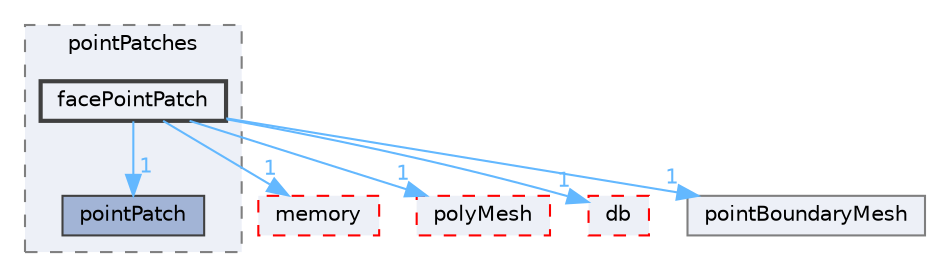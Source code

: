 digraph "src/OpenFOAM/meshes/pointMesh/pointPatches/facePointPatch"
{
 // LATEX_PDF_SIZE
  bgcolor="transparent";
  edge [fontname=Helvetica,fontsize=10,labelfontname=Helvetica,labelfontsize=10];
  node [fontname=Helvetica,fontsize=10,shape=box,height=0.2,width=0.4];
  compound=true
  subgraph clusterdir_0b50d648241520de5cf03d68a603ea6e {
    graph [ bgcolor="#edf0f7", pencolor="grey50", label="pointPatches", fontname=Helvetica,fontsize=10 style="filled,dashed", URL="dir_0b50d648241520de5cf03d68a603ea6e.html",tooltip=""]
  dir_a2abba5bdf3913d34b895a768562fccd [label="pointPatch", fillcolor="#a2b4d6", color="grey25", style="filled", URL="dir_a2abba5bdf3913d34b895a768562fccd.html",tooltip=""];
  dir_602eb11747eaf9b0ac10527ada580b7b [label="facePointPatch", fillcolor="#edf0f7", color="grey25", style="filled,bold", URL="dir_602eb11747eaf9b0ac10527ada580b7b.html",tooltip=""];
  }
  dir_385a22dcc2f7120acb0f1a7a832b3b8d [label="memory", fillcolor="#edf0f7", color="red", style="filled,dashed", URL="dir_385a22dcc2f7120acb0f1a7a832b3b8d.html",tooltip=""];
  dir_5e5a63cb97aae3d01c8e98f0c14953bc [label="polyMesh", fillcolor="#edf0f7", color="red", style="filled,dashed", URL="dir_5e5a63cb97aae3d01c8e98f0c14953bc.html",tooltip=""];
  dir_63c634f7a7cfd679ac26c67fb30fc32f [label="db", fillcolor="#edf0f7", color="red", style="filled,dashed", URL="dir_63c634f7a7cfd679ac26c67fb30fc32f.html",tooltip=""];
  dir_b331248a108c86b71e58f49053a85c82 [label="pointBoundaryMesh", fillcolor="#edf0f7", color="grey50", style="filled", URL="dir_b331248a108c86b71e58f49053a85c82.html",tooltip=""];
  dir_602eb11747eaf9b0ac10527ada580b7b->dir_385a22dcc2f7120acb0f1a7a832b3b8d [headlabel="1", labeldistance=1.5 headhref="dir_001261_002352.html" href="dir_001261_002352.html" color="steelblue1" fontcolor="steelblue1"];
  dir_602eb11747eaf9b0ac10527ada580b7b->dir_5e5a63cb97aae3d01c8e98f0c14953bc [headlabel="1", labeldistance=1.5 headhref="dir_001261_002980.html" href="dir_001261_002980.html" color="steelblue1" fontcolor="steelblue1"];
  dir_602eb11747eaf9b0ac10527ada580b7b->dir_63c634f7a7cfd679ac26c67fb30fc32f [headlabel="1", labeldistance=1.5 headhref="dir_001261_000817.html" href="dir_001261_000817.html" color="steelblue1" fontcolor="steelblue1"];
  dir_602eb11747eaf9b0ac10527ada580b7b->dir_a2abba5bdf3913d34b895a768562fccd [headlabel="1", labeldistance=1.5 headhref="dir_001261_002951.html" href="dir_001261_002951.html" color="steelblue1" fontcolor="steelblue1"];
  dir_602eb11747eaf9b0ac10527ada580b7b->dir_b331248a108c86b71e58f49053a85c82 [headlabel="1", labeldistance=1.5 headhref="dir_001261_002937.html" href="dir_001261_002937.html" color="steelblue1" fontcolor="steelblue1"];
}
